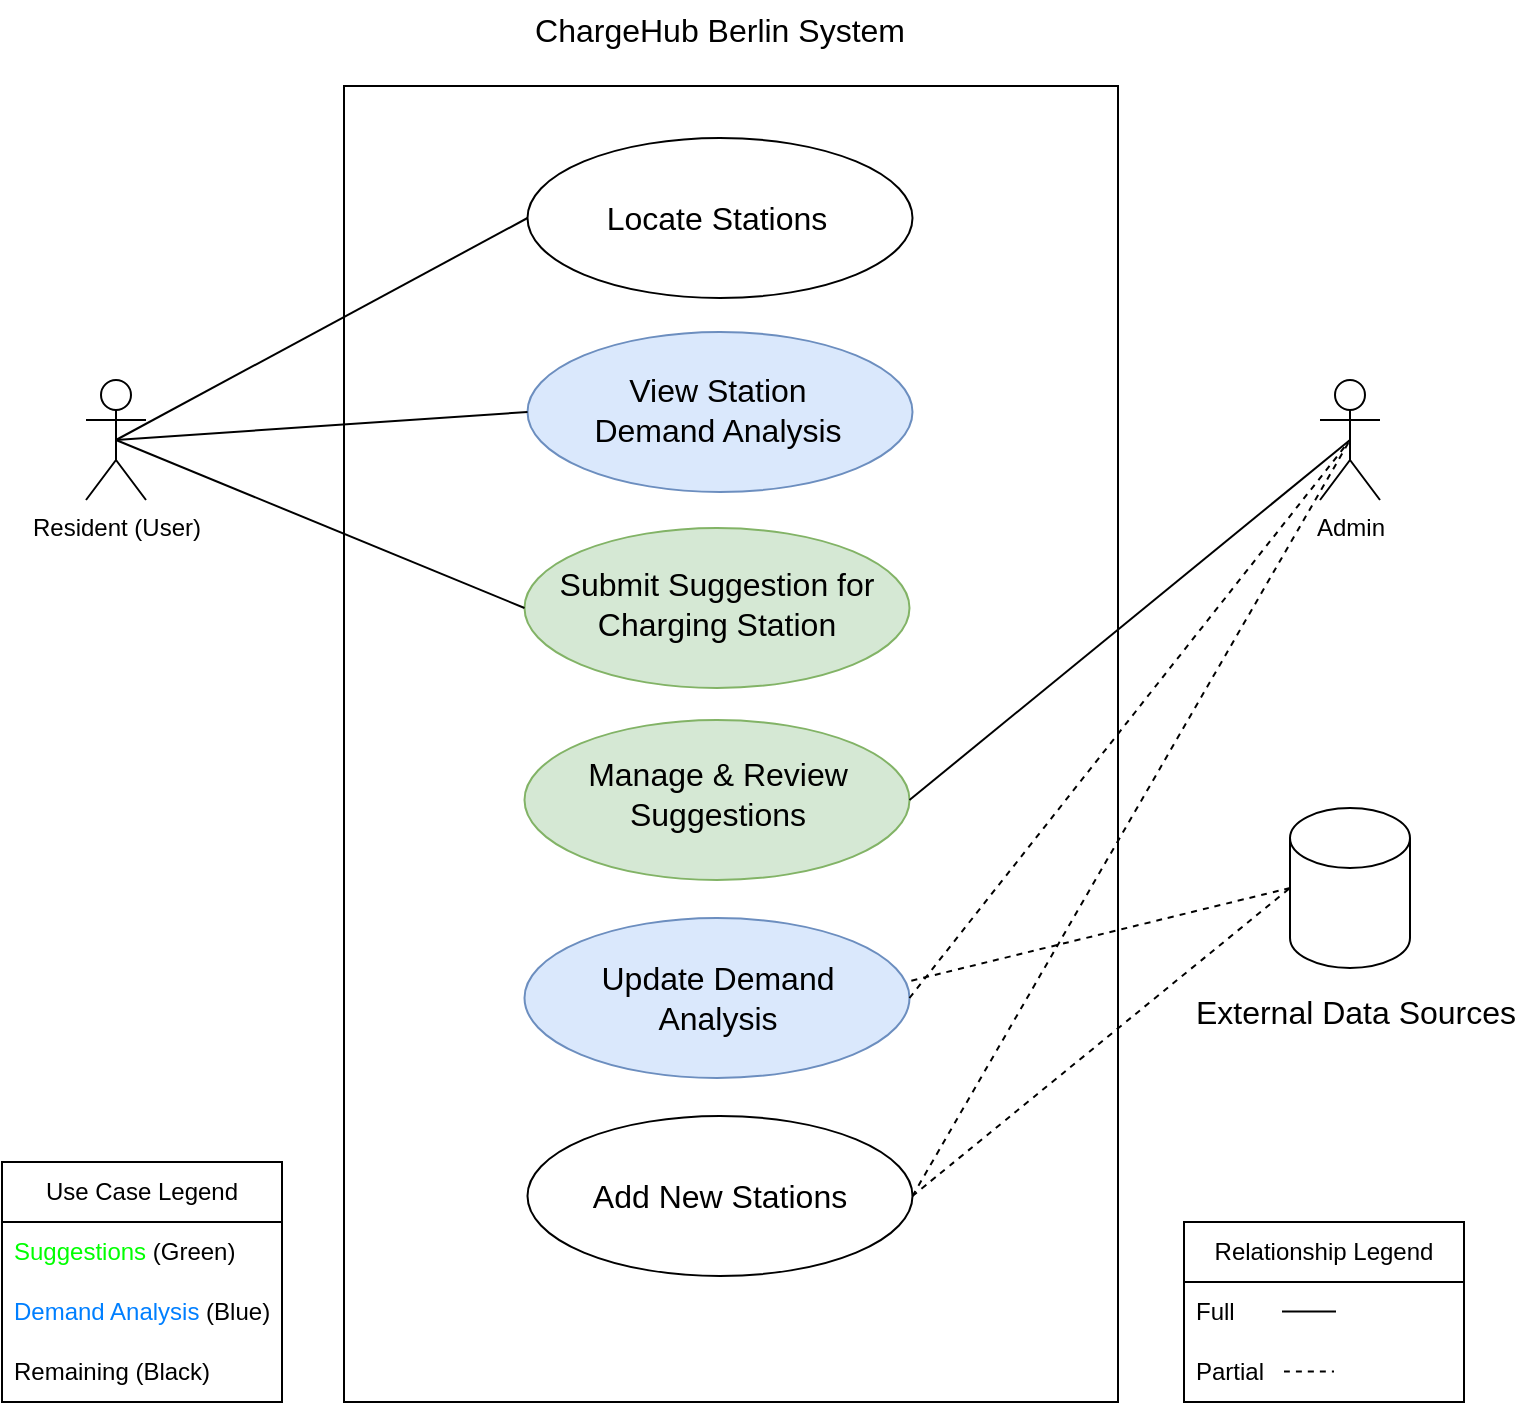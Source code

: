 <mxfile version="24.8.4">
  <diagram name="Page-1" id="X0RN0myy-EemfgmL7lA0">
    <mxGraphModel dx="1238" dy="1326" grid="0" gridSize="10" guides="1" tooltips="1" connect="1" arrows="1" fold="1" page="0" pageScale="1" pageWidth="850" pageHeight="1100" math="0" shadow="0">
      <root>
        <mxCell id="0" />
        <mxCell id="1" parent="0" />
        <mxCell id="EwhCRZc-Zur_tVQNMzna-1" value="" style="rounded=0;whiteSpace=wrap;html=1;" vertex="1" parent="1">
          <mxGeometry x="-26" y="-68" width="387" height="658" as="geometry" />
        </mxCell>
        <mxCell id="EwhCRZc-Zur_tVQNMzna-2" value="ChargeHub Berlin System" style="text;strokeColor=none;fillColor=none;html=1;align=center;verticalAlign=middle;whiteSpace=wrap;rounded=0;fontSize=16;" vertex="1" parent="1">
          <mxGeometry x="58.25" y="-111" width="207.5" height="30" as="geometry" />
        </mxCell>
        <mxCell id="EwhCRZc-Zur_tVQNMzna-3" value="Admin" style="shape=umlActor;verticalLabelPosition=bottom;verticalAlign=top;html=1;outlineConnect=0;" vertex="1" parent="1">
          <mxGeometry x="462" y="79" width="30" height="60" as="geometry" />
        </mxCell>
        <mxCell id="EwhCRZc-Zur_tVQNMzna-4" value="Resident (User)" style="shape=umlActor;verticalLabelPosition=bottom;verticalAlign=top;html=1;outlineConnect=0;" vertex="1" parent="1">
          <mxGeometry x="-155" y="79" width="30" height="60" as="geometry" />
        </mxCell>
        <mxCell id="EwhCRZc-Zur_tVQNMzna-5" value="" style="ellipse;whiteSpace=wrap;html=1;" vertex="1" parent="1">
          <mxGeometry x="65.75" y="-42" width="192.5" height="80" as="geometry" />
        </mxCell>
        <mxCell id="EwhCRZc-Zur_tVQNMzna-6" value="Locate Stations" style="text;html=1;align=center;verticalAlign=middle;whiteSpace=wrap;rounded=0;fontSize=16;" vertex="1" parent="1">
          <mxGeometry x="76" y="-17" width="169" height="30" as="geometry" />
        </mxCell>
        <mxCell id="EwhCRZc-Zur_tVQNMzna-7" value="" style="shape=cylinder3;whiteSpace=wrap;html=1;boundedLbl=1;backgroundOutline=1;size=15;" vertex="1" parent="1">
          <mxGeometry x="447" y="293" width="60" height="80" as="geometry" />
        </mxCell>
        <mxCell id="EwhCRZc-Zur_tVQNMzna-8" value="External Data Sources" style="text;html=1;align=center;verticalAlign=middle;whiteSpace=wrap;rounded=0;fontSize=16;" vertex="1" parent="1">
          <mxGeometry x="394" y="380" width="172" height="30" as="geometry" />
        </mxCell>
        <mxCell id="EwhCRZc-Zur_tVQNMzna-10" value="" style="ellipse;whiteSpace=wrap;html=1;fillColor=#dae8fc;strokeColor=#6c8ebf;" vertex="1" parent="1">
          <mxGeometry x="65.75" y="55" width="192.5" height="80" as="geometry" />
        </mxCell>
        <mxCell id="EwhCRZc-Zur_tVQNMzna-13" value="" style="ellipse;whiteSpace=wrap;html=1;fillColor=#d5e8d4;strokeColor=#82b366;" vertex="1" parent="1">
          <mxGeometry x="64.25" y="153" width="192.5" height="80" as="geometry" />
        </mxCell>
        <mxCell id="EwhCRZc-Zur_tVQNMzna-14" value="" style="ellipse;whiteSpace=wrap;html=1;fillColor=#d5e8d4;strokeColor=#82b366;" vertex="1" parent="1">
          <mxGeometry x="64.25" y="249" width="192.5" height="80" as="geometry" />
        </mxCell>
        <mxCell id="EwhCRZc-Zur_tVQNMzna-15" value="View Station Demand Analysis" style="text;html=1;align=center;verticalAlign=middle;whiteSpace=wrap;rounded=0;fontSize=16;" vertex="1" parent="1">
          <mxGeometry x="89.5" y="79" width="142" height="30" as="geometry" />
        </mxCell>
        <mxCell id="EwhCRZc-Zur_tVQNMzna-17" value="Submit Suggestion for Charging Station" style="text;html=1;align=center;verticalAlign=middle;whiteSpace=wrap;rounded=0;fontSize=16;" vertex="1" parent="1">
          <mxGeometry x="80" y="176" width="161" height="30" as="geometry" />
        </mxCell>
        <mxCell id="EwhCRZc-Zur_tVQNMzna-18" value="Manage &amp;amp; Review Suggestions" style="text;html=1;align=center;verticalAlign=middle;whiteSpace=wrap;rounded=0;fontSize=16;" vertex="1" parent="1">
          <mxGeometry x="83.5" y="271" width="154" height="30" as="geometry" />
        </mxCell>
        <mxCell id="EwhCRZc-Zur_tVQNMzna-20" value="" style="ellipse;whiteSpace=wrap;html=1;fillColor=#dae8fc;strokeColor=#6c8ebf;" vertex="1" parent="1">
          <mxGeometry x="64.25" y="348" width="192.5" height="80" as="geometry" />
        </mxCell>
        <mxCell id="EwhCRZc-Zur_tVQNMzna-21" value="Update Demand Analysis" style="text;html=1;align=center;verticalAlign=middle;whiteSpace=wrap;rounded=0;fontSize=16;" vertex="1" parent="1">
          <mxGeometry x="86.5" y="373" width="148" height="30" as="geometry" />
        </mxCell>
        <mxCell id="EwhCRZc-Zur_tVQNMzna-23" value="" style="ellipse;whiteSpace=wrap;html=1;" vertex="1" parent="1">
          <mxGeometry x="65.75" y="447" width="192.5" height="80" as="geometry" />
        </mxCell>
        <mxCell id="EwhCRZc-Zur_tVQNMzna-24" value="Add New Stations" style="text;html=1;align=center;verticalAlign=middle;whiteSpace=wrap;rounded=0;fontSize=16;" vertex="1" parent="1">
          <mxGeometry x="86" y="472" width="152" height="30" as="geometry" />
        </mxCell>
        <mxCell id="EwhCRZc-Zur_tVQNMzna-25" value="" style="endArrow=none;html=1;rounded=0;fontSize=12;startSize=8;endSize=8;curved=1;exitX=0.5;exitY=0.5;exitDx=0;exitDy=0;exitPerimeter=0;entryX=0;entryY=0.5;entryDx=0;entryDy=0;" edge="1" parent="1" source="EwhCRZc-Zur_tVQNMzna-4" target="EwhCRZc-Zur_tVQNMzna-5">
          <mxGeometry width="50" height="50" relative="1" as="geometry">
            <mxPoint x="125" y="219" as="sourcePoint" />
            <mxPoint x="175" y="169" as="targetPoint" />
          </mxGeometry>
        </mxCell>
        <mxCell id="EwhCRZc-Zur_tVQNMzna-26" value="" style="endArrow=none;html=1;rounded=0;fontSize=12;startSize=8;endSize=8;curved=1;exitX=0.5;exitY=0.5;exitDx=0;exitDy=0;exitPerimeter=0;entryX=0;entryY=0.5;entryDx=0;entryDy=0;" edge="1" parent="1" source="EwhCRZc-Zur_tVQNMzna-4" target="EwhCRZc-Zur_tVQNMzna-10">
          <mxGeometry width="50" height="50" relative="1" as="geometry">
            <mxPoint x="125" y="219" as="sourcePoint" />
            <mxPoint x="175" y="169" as="targetPoint" />
          </mxGeometry>
        </mxCell>
        <mxCell id="EwhCRZc-Zur_tVQNMzna-28" value="" style="endArrow=none;html=1;rounded=0;fontSize=12;startSize=8;endSize=8;curved=1;exitX=0.5;exitY=0.5;exitDx=0;exitDy=0;exitPerimeter=0;entryX=0;entryY=0.5;entryDx=0;entryDy=0;" edge="1" parent="1" source="EwhCRZc-Zur_tVQNMzna-4" target="EwhCRZc-Zur_tVQNMzna-13">
          <mxGeometry width="50" height="50" relative="1" as="geometry">
            <mxPoint x="125" y="219" as="sourcePoint" />
            <mxPoint x="175" y="169" as="targetPoint" />
          </mxGeometry>
        </mxCell>
        <mxCell id="EwhCRZc-Zur_tVQNMzna-29" value="" style="endArrow=none;html=1;rounded=0;fontSize=12;startSize=8;endSize=8;curved=1;exitX=0.5;exitY=0.5;exitDx=0;exitDy=0;exitPerimeter=0;entryX=1;entryY=0.5;entryDx=0;entryDy=0;" edge="1" parent="1" source="EwhCRZc-Zur_tVQNMzna-3" target="EwhCRZc-Zur_tVQNMzna-14">
          <mxGeometry width="50" height="50" relative="1" as="geometry">
            <mxPoint x="125" y="219" as="sourcePoint" />
            <mxPoint x="175" y="169" as="targetPoint" />
          </mxGeometry>
        </mxCell>
        <mxCell id="EwhCRZc-Zur_tVQNMzna-33" value="" style="endArrow=none;dashed=1;html=1;rounded=0;fontSize=12;startSize=8;endSize=8;curved=1;entryX=0.5;entryY=0.5;entryDx=0;entryDy=0;entryPerimeter=0;exitX=1;exitY=0.5;exitDx=0;exitDy=0;" edge="1" parent="1" source="EwhCRZc-Zur_tVQNMzna-23" target="EwhCRZc-Zur_tVQNMzna-3">
          <mxGeometry width="50" height="50" relative="1" as="geometry">
            <mxPoint x="125" y="219" as="sourcePoint" />
            <mxPoint x="175" y="169" as="targetPoint" />
          </mxGeometry>
        </mxCell>
        <mxCell id="EwhCRZc-Zur_tVQNMzna-34" value="" style="endArrow=none;dashed=1;html=1;rounded=0;fontSize=12;startSize=8;endSize=8;curved=1;entryX=0;entryY=0.5;entryDx=0;entryDy=0;entryPerimeter=0;exitX=1;exitY=0.5;exitDx=0;exitDy=0;" edge="1" parent="1" source="EwhCRZc-Zur_tVQNMzna-23" target="EwhCRZc-Zur_tVQNMzna-7">
          <mxGeometry width="50" height="50" relative="1" as="geometry">
            <mxPoint x="125" y="219" as="sourcePoint" />
            <mxPoint x="175" y="169" as="targetPoint" />
          </mxGeometry>
        </mxCell>
        <mxCell id="EwhCRZc-Zur_tVQNMzna-35" value="" style="endArrow=none;dashed=1;html=1;rounded=0;fontSize=12;startSize=8;endSize=8;curved=1;exitX=0;exitY=0.5;exitDx=0;exitDy=0;exitPerimeter=0;entryX=0.991;entryY=0.4;entryDx=0;entryDy=0;entryPerimeter=0;" edge="1" parent="1" source="EwhCRZc-Zur_tVQNMzna-7" target="EwhCRZc-Zur_tVQNMzna-20">
          <mxGeometry width="50" height="50" relative="1" as="geometry">
            <mxPoint x="125" y="319" as="sourcePoint" />
            <mxPoint x="175" y="269" as="targetPoint" />
          </mxGeometry>
        </mxCell>
        <mxCell id="EwhCRZc-Zur_tVQNMzna-36" value="" style="endArrow=none;dashed=1;html=1;rounded=0;fontSize=12;startSize=8;endSize=8;curved=1;entryX=0.5;entryY=0.5;entryDx=0;entryDy=0;entryPerimeter=0;exitX=1;exitY=0.5;exitDx=0;exitDy=0;" edge="1" parent="1" source="EwhCRZc-Zur_tVQNMzna-20" target="EwhCRZc-Zur_tVQNMzna-3">
          <mxGeometry width="50" height="50" relative="1" as="geometry">
            <mxPoint x="125" y="319" as="sourcePoint" />
            <mxPoint x="175" y="269" as="targetPoint" />
          </mxGeometry>
        </mxCell>
        <mxCell id="EwhCRZc-Zur_tVQNMzna-37" value="Use Case Legend" style="swimlane;fontStyle=0;childLayout=stackLayout;horizontal=1;startSize=30;horizontalStack=0;resizeParent=1;resizeParentMax=0;resizeLast=0;collapsible=1;marginBottom=0;whiteSpace=wrap;html=1;" vertex="1" parent="1">
          <mxGeometry x="-197" y="470" width="140" height="120" as="geometry" />
        </mxCell>
        <mxCell id="EwhCRZc-Zur_tVQNMzna-38" value="&lt;font color=&quot;#00ff00&quot;&gt;Suggestions&lt;/font&gt; (Green)" style="text;strokeColor=none;fillColor=none;align=left;verticalAlign=middle;spacingLeft=4;spacingRight=4;overflow=hidden;points=[[0,0.5],[1,0.5]];portConstraint=eastwest;rotatable=0;whiteSpace=wrap;html=1;" vertex="1" parent="EwhCRZc-Zur_tVQNMzna-37">
          <mxGeometry y="30" width="140" height="30" as="geometry" />
        </mxCell>
        <mxCell id="EwhCRZc-Zur_tVQNMzna-39" value="&lt;font color=&quot;#007fff&quot;&gt;Demand Analysis&lt;/font&gt; (Blue)" style="text;strokeColor=none;fillColor=none;align=left;verticalAlign=middle;spacingLeft=4;spacingRight=4;overflow=hidden;points=[[0,0.5],[1,0.5]];portConstraint=eastwest;rotatable=0;whiteSpace=wrap;html=1;" vertex="1" parent="EwhCRZc-Zur_tVQNMzna-37">
          <mxGeometry y="60" width="140" height="30" as="geometry" />
        </mxCell>
        <mxCell id="EwhCRZc-Zur_tVQNMzna-40" value="Remaining (Black)" style="text;strokeColor=none;fillColor=none;align=left;verticalAlign=middle;spacingLeft=4;spacingRight=4;overflow=hidden;points=[[0,0.5],[1,0.5]];portConstraint=eastwest;rotatable=0;whiteSpace=wrap;html=1;" vertex="1" parent="EwhCRZc-Zur_tVQNMzna-37">
          <mxGeometry y="90" width="140" height="30" as="geometry" />
        </mxCell>
        <mxCell id="EwhCRZc-Zur_tVQNMzna-42" value="Relationship Legend" style="swimlane;fontStyle=0;childLayout=stackLayout;horizontal=1;startSize=30;horizontalStack=0;resizeParent=1;resizeParentMax=0;resizeLast=0;collapsible=1;marginBottom=0;whiteSpace=wrap;html=1;" vertex="1" parent="1">
          <mxGeometry x="394" y="500" width="140" height="90" as="geometry" />
        </mxCell>
        <mxCell id="EwhCRZc-Zur_tVQNMzna-47" value="" style="endArrow=none;html=1;rounded=0;fontSize=12;startSize=8;endSize=8;curved=1;" edge="1" parent="EwhCRZc-Zur_tVQNMzna-42">
          <mxGeometry width="50" height="50" relative="1" as="geometry">
            <mxPoint x="49" y="44.71" as="sourcePoint" />
            <mxPoint x="76" y="44.71" as="targetPoint" />
          </mxGeometry>
        </mxCell>
        <mxCell id="EwhCRZc-Zur_tVQNMzna-43" value="Full" style="text;strokeColor=none;fillColor=none;align=left;verticalAlign=middle;spacingLeft=4;spacingRight=4;overflow=hidden;points=[[0,0.5],[1,0.5]];portConstraint=eastwest;rotatable=0;whiteSpace=wrap;html=1;" vertex="1" parent="EwhCRZc-Zur_tVQNMzna-42">
          <mxGeometry y="30" width="140" height="30" as="geometry" />
        </mxCell>
        <mxCell id="EwhCRZc-Zur_tVQNMzna-44" value="Partial" style="text;strokeColor=none;fillColor=none;align=left;verticalAlign=middle;spacingLeft=4;spacingRight=4;overflow=hidden;points=[[0,0.5],[1,0.5]];portConstraint=eastwest;rotatable=0;whiteSpace=wrap;html=1;" vertex="1" parent="EwhCRZc-Zur_tVQNMzna-42">
          <mxGeometry y="60" width="140" height="30" as="geometry" />
        </mxCell>
        <mxCell id="EwhCRZc-Zur_tVQNMzna-46" value="" style="endArrow=none;dashed=1;html=1;rounded=0;fontSize=12;startSize=8;endSize=8;curved=1;" edge="1" parent="EwhCRZc-Zur_tVQNMzna-42">
          <mxGeometry width="50" height="50" relative="1" as="geometry">
            <mxPoint x="50" y="74.71" as="sourcePoint" />
            <mxPoint x="75" y="74.71" as="targetPoint" />
          </mxGeometry>
        </mxCell>
      </root>
    </mxGraphModel>
  </diagram>
</mxfile>
